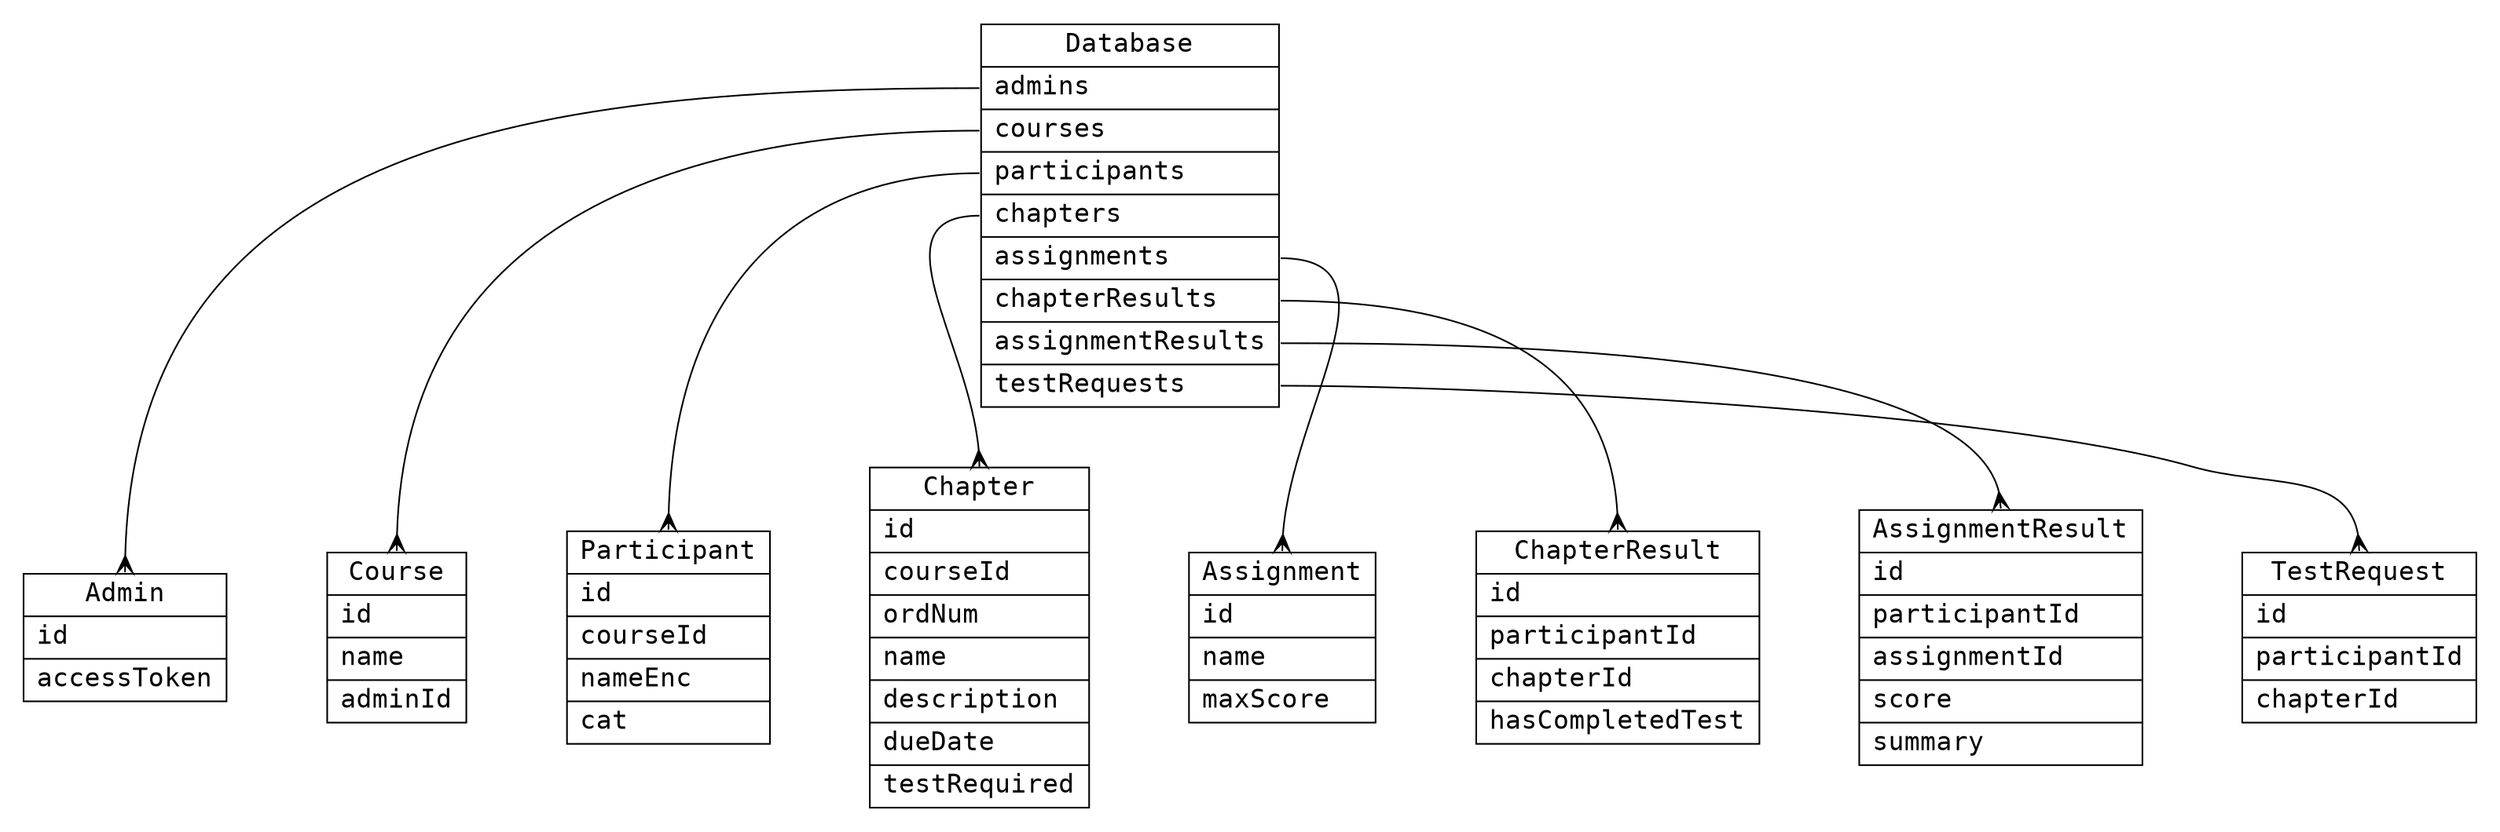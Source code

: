 digraph G {
    graph [pad=".2",nodesep=".85",ranksep=".5"]
    fontname="monospace"
	fontsize=16

	node [
    	fontname="monospace"
		fontsize=16
		shape="record"
	]

	edge [
    	fontname="monospace"
		fontsize=16
	]



	Database [
		label="{\N
		|<admins> admins\l
		|<courses> courses\l
		|<participants> participants\l
		|<chapters> chapters\l
		|<assignments> assignments\l
		|<chapterResults> chapterResults\l
		|<assignmentResults> assignmentResults\l
		|<testRequests> testRequests\l
		}"
	]

	Admin [
		label="{\N
		|<id> id\l
		|<accessToken> accessToken\l
		}"
	]
	
	Course [
		label="{\N
		|<id> id\l
		|name\l
		|<adminId> adminId\l
		}"
	]

	Participant [
		label="{\N
		|<id> id\l
		|<courseId> courseId\l
		|nameEnc\l
		|<cat> cat\l
		}"
	]

	Chapter [
		label="{\N
		|<id> id\l
		|<courseId> courseId\l
		|ordNum\l
		|name\l
		|description\l
		|dueDate\l
		|testRequired\l
		}"
	]

	Assignment [
		label="{\N
		|<id> id\l
		|name\l
		|maxScore\l
		}"
	]

	ChapterResult [
		label="{\N
		|<id> id\l
		|<participantId> participantId\l
		|<chapterId> chapterId\l
		|hasCompletedTest\l
		}"
	]

	AssignmentResult [
		label="{\N
		|<id> id\l
		|<participantId> participantId\l
		|<assignmentId> assignmentId\l
		|score\l
		|summary\l
		}"
	]

	TestRequest [
		label="{\N
		|<id> id\l
		|<participantId> participantId\l
		|<chapterId> chapterId\l
		}"
	]



	Database:admins -> Admin:n [arrowhead="crow"]
	Database:courses -> Course:n [arrowhead="crow"]
	Database:participants -> Participant:n [arrowhead="crow"]
	Database:chapters -> Chapter:n [arrowhead="crow"]
	Database:assignments -> Assignment:n [arrowhead="crow"]
	Database:chapterResults -> ChapterResult:n [arrowhead="crow"]
	Database:assignmentResults -> AssignmentResult:n [arrowhead="crow"]
	Database:testRequests -> TestRequest:n [arrowhead="crow"]
}
